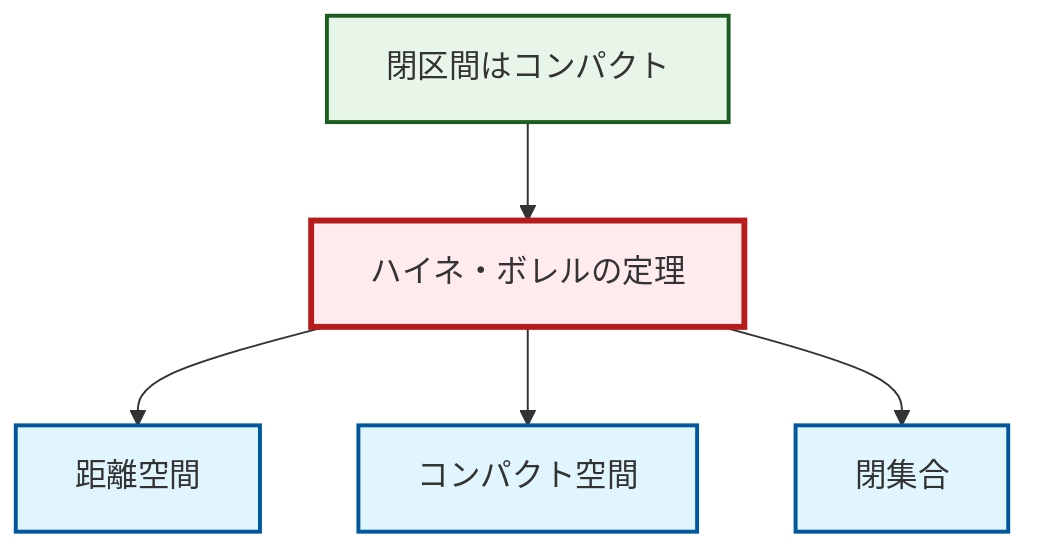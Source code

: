 graph TD
    classDef definition fill:#e1f5fe,stroke:#01579b,stroke-width:2px
    classDef theorem fill:#f3e5f5,stroke:#4a148c,stroke-width:2px
    classDef axiom fill:#fff3e0,stroke:#e65100,stroke-width:2px
    classDef example fill:#e8f5e9,stroke:#1b5e20,stroke-width:2px
    classDef current fill:#ffebee,stroke:#b71c1c,stroke-width:3px
    def-compact["コンパクト空間"]:::definition
    def-closed-set["閉集合"]:::definition
    def-metric-space["距離空間"]:::definition
    ex-closed-interval-compact["閉区間はコンパクト"]:::example
    thm-heine-borel["ハイネ・ボレルの定理"]:::theorem
    ex-closed-interval-compact --> thm-heine-borel
    thm-heine-borel --> def-metric-space
    thm-heine-borel --> def-compact
    thm-heine-borel --> def-closed-set
    class thm-heine-borel current